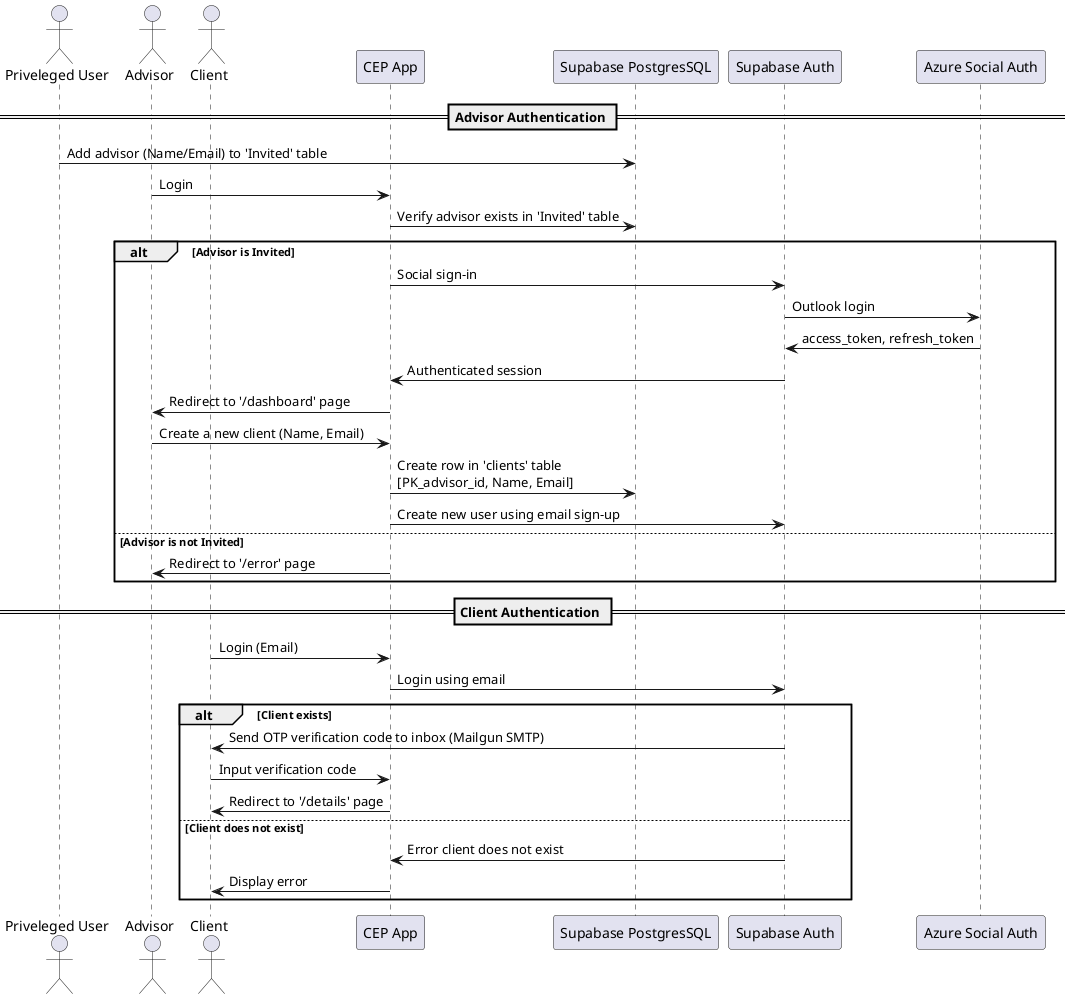 @startuml

actor "Priveleged User" as Super
actor Advisor 
actor Client
participant "CEP App" as App
participant "Supabase PostgresSQL" as Postgres
participant "Supabase Auth" as Auth
participant "Azure Social Auth" as Azure

== Advisor Authentication ==
Super -> Postgres: Add advisor (Name/Email) to 'Invited' table 
Advisor -> App: Login
App -> Postgres: Verify advisor exists in 'Invited' table 
alt Advisor is Invited
    App -> Auth: Social sign-in
    Auth -> Azure: Outlook login
    Azure -> Auth: access_token, refresh_token
    Auth -> App: Authenticated session
    App -> Advisor: Redirect to '/dashboard' page
    Advisor -> App: Create a new client (Name, Email)
    App -> Postgres: Create row in 'clients' table\n[PK_advisor_id, Name, Email]
    App -> Auth: Create new user using email sign-up
else Advisor is not Invited
    App -> Advisor: Redirect to '/error' page
end

== Client Authentication ==
Client -> App : Login (Email) 
App -> Auth: Login using email
alt Client exists
    Auth -> Client: Send OTP verification code to inbox (Mailgun SMTP)
    Client -> App: Input verification code
    App -> Client: Redirect to '/details' page
else Client does not exist
    Auth -> App: Error client does not exist
    App -> Client: Display error
end

@enduml
